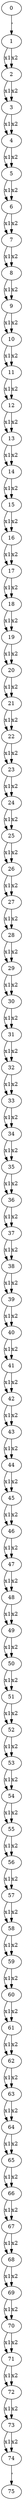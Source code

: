 digraph G {
0;1;2;3;4;5;6;7;8;9;10;11;12;13;14;15;16;17;18;19;20;21;22;23;24;25;26;27;28;29;30;31;32;33;34;35;36;37;38;39;40;41;42;43;44;45;46;47;48;49;50;51;52;53;54;55;56;57;58;59;60;61;62;63;64;65;66;67;68;69;70;71;72;73;74;75;
0 -> 1 [label="'"]1 -> 2 [label="x1"];
1 -> 2 [label="x2"];
2 -> 3 [label="x1"];
2 -> 3 [label="x2"];
3 -> 4 [label="x1"];
3 -> 4 [label="x2"];
4 -> 5 [label="x1"];
4 -> 5 [label="x2"];
5 -> 6 [label="x1"];
5 -> 6 [label="x2"];
6 -> 7 [label="x1"];
6 -> 7 [label="x2"];
7 -> 8 [label="x1"];
7 -> 8 [label="x2"];
8 -> 9 [label="x1"];
8 -> 9 [label="x2"];
9 -> 10 [label="x1"];
9 -> 10 [label="x2"];
10 -> 11 [label="x1"];
10 -> 11 [label="x2"];
11 -> 12 [label="x1"];
11 -> 12 [label="x2"];
12 -> 13 [label="x1"];
12 -> 13 [label="x2"];
13 -> 14 [label="x1"];
13 -> 14 [label="x2"];
14 -> 15 [label="x1"];
14 -> 15 [label="x2"];
15 -> 16 [label="x1"];
15 -> 16 [label="x2"];
16 -> 17 [label="x1"];
16 -> 17 [label="x2"];
17 -> 18 [label="x1"];
17 -> 18 [label="x2"];
18 -> 19 [label="x1"];
18 -> 19 [label="x2"];
19 -> 20 [label="x1"];
19 -> 20 [label="x2"];
20 -> 21 [label="x1"];
20 -> 21 [label="x2"];
21 -> 22 [label="x1"];
21 -> 22 [label="x2"];
22 -> 23 [label="x1"];
22 -> 23 [label="x2"];
23 -> 24 [label="x1"];
23 -> 24 [label="x2"];
24 -> 25 [label="x1"];
24 -> 25 [label="x2"];
25 -> 26 [label="x1"];
25 -> 26 [label="x2"];
26 -> 27 [label="x1"];
26 -> 27 [label="x2"];
27 -> 28 [label="x1"];
27 -> 28 [label="x2"];
28 -> 29 [label="x1"];
28 -> 29 [label="x2"];
29 -> 30 [label="x1"];
29 -> 30 [label="x2"];
30 -> 31 [label="x1"];
30 -> 31 [label="x2"];
31 -> 32 [label="x1"];
31 -> 32 [label="x2"];
32 -> 33 [label="x1"];
32 -> 33 [label="x2"];
33 -> 34 [label="x1"];
33 -> 34 [label="x2"];
34 -> 35 [label="x1"];
34 -> 35 [label="x2"];
35 -> 36 [label="x1"];
35 -> 36 [label="x2"];
36 -> 37 [label="x1"];
36 -> 37 [label="x2"];
37 -> 38 [label="x1"];
37 -> 38 [label="x2"];
38 -> 39 [label="x1"];
38 -> 39 [label="x2"];
39 -> 40 [label="x1"];
39 -> 40 [label="x2"];
40 -> 41 [label="x1"];
40 -> 41 [label="x2"];
41 -> 42 [label="x1"];
41 -> 42 [label="x2"];
42 -> 43 [label="x1"];
42 -> 43 [label="x2"];
43 -> 44 [label="x1"];
43 -> 44 [label="x2"];
44 -> 45 [label="x1"];
44 -> 45 [label="x2"];
45 -> 46 [label="x1"];
45 -> 46 [label="x2"];
46 -> 47 [label="x1"];
46 -> 47 [label="x2"];
47 -> 48 [label="x1"];
47 -> 48 [label="x2"];
48 -> 49 [label="x1"];
48 -> 49 [label="x2"];
49 -> 50 [label="x1"];
49 -> 50 [label="x2"];
50 -> 51 [label="x1"];
50 -> 51 [label="x2"];
51 -> 52 [label="x1"];
51 -> 52 [label="x2"];
52 -> 53 [label="x1"];
52 -> 53 [label="x2"];
53 -> 54 [label="x1"];
53 -> 54 [label="x2"];
54 -> 55 [label="x1"];
54 -> 55 [label="x2"];
55 -> 56 [label="x1"];
55 -> 56 [label="x2"];
56 -> 57 [label="x1"];
56 -> 57 [label="x2"];
57 -> 58 [label="x1"];
57 -> 58 [label="x2"];
58 -> 59 [label="x1"];
58 -> 59 [label="x2"];
59 -> 60 [label="x1"];
59 -> 60 [label="x2"];
60 -> 61 [label="x1"];
60 -> 61 [label="x2"];
61 -> 62 [label="x1"];
61 -> 62 [label="x2"];
62 -> 63 [label="x1"];
62 -> 63 [label="x2"];
63 -> 64 [label="x1"];
63 -> 64 [label="x2"];
64 -> 65 [label="x1"];
64 -> 65 [label="x2"];
65 -> 66 [label="x1"];
65 -> 66 [label="x2"];
66 -> 67 [label="x1"];
66 -> 67 [label="x2"];
67 -> 68 [label="x1"];
67 -> 68 [label="x2"];
68 -> 69 [label="x1"];
68 -> 69 [label="x2"];
69 -> 70 [label="x1"];
69 -> 70 [label="x2"];
70 -> 71 [label="x1"];
70 -> 71 [label="x2"];
71 -> 72 [label="x1"];
71 -> 72 [label="x2"];
72 -> 73 [label="x1"];
72 -> 73 [label="x2"];
73 -> 74 [label="x1"];
73 -> 74 [label="x2"];
74 -> 75 [label="'"]
}